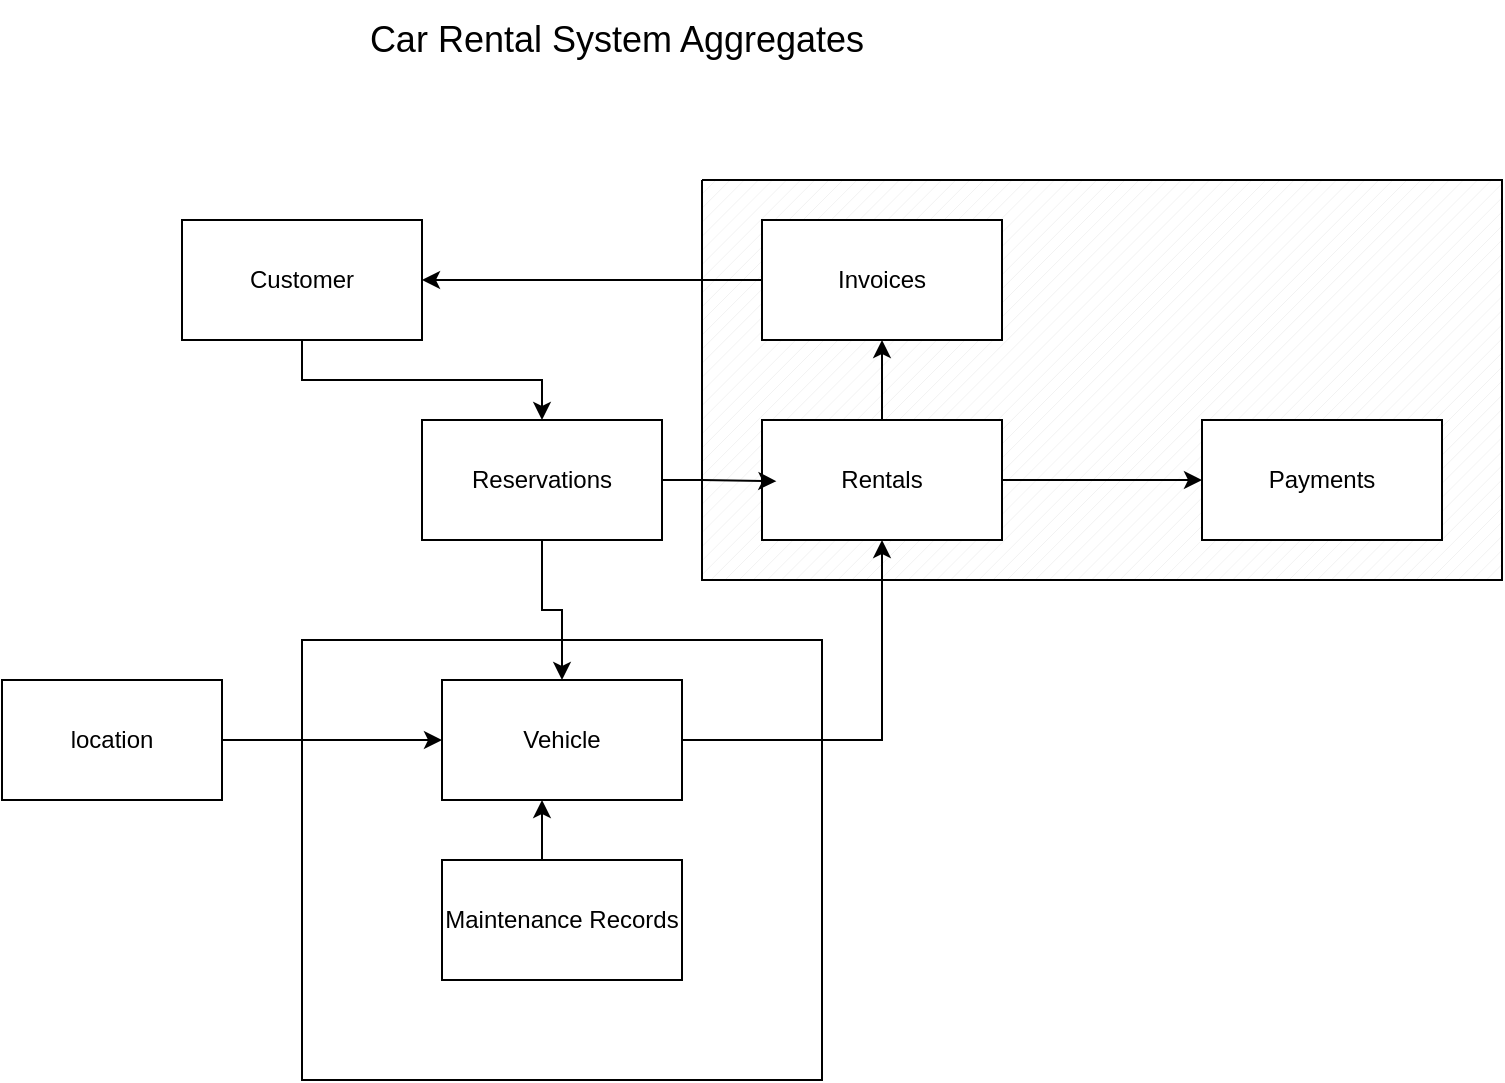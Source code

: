 <mxfile version="25.0.1">
  <diagram name="Page-1" id="zhAkto89bIDaMqRJ-LTr">
    <mxGraphModel dx="1785" dy="310" grid="1" gridSize="10" guides="1" tooltips="1" connect="1" arrows="1" fold="1" page="1" pageScale="1" pageWidth="850" pageHeight="1100" math="0" shadow="0">
      <root>
        <mxCell id="0" />
        <mxCell id="1" parent="0" />
        <mxCell id="pe1t7OmNn8GMrvqhE_P7-25" value="" style="verticalLabelPosition=bottom;verticalAlign=top;html=1;shape=mxgraph.basic.patternFillRect;fillStyle=diag;step=5;fillStrokeWidth=0.2;fillStrokeColor=#dddddd;" vertex="1" parent="1">
          <mxGeometry x="300" y="260" width="400" height="200" as="geometry" />
        </mxCell>
        <mxCell id="pe1t7OmNn8GMrvqhE_P7-22" value="" style="rounded=0;whiteSpace=wrap;html=1;dotted=1" vertex="1" parent="1">
          <mxGeometry x="100" y="490" width="260" height="220" as="geometry" />
        </mxCell>
        <mxCell id="pe1t7OmNn8GMrvqhE_P7-1" value="&lt;font style=&quot;font-size: 18px;&quot;&gt;Car Rental System Aggregates&lt;/font&gt;" style="text;html=1;align=center;verticalAlign=middle;whiteSpace=wrap;rounded=0;" vertex="1" parent="1">
          <mxGeometry x="-5" y="170" width="525" height="40" as="geometry" />
        </mxCell>
        <mxCell id="pe1t7OmNn8GMrvqhE_P7-29" style="edgeStyle=orthogonalEdgeStyle;rounded=0;orthogonalLoop=1;jettySize=auto;html=1;entryX=0.5;entryY=0;entryDx=0;entryDy=0;" edge="1" parent="1" source="pe1t7OmNn8GMrvqhE_P7-2" target="pe1t7OmNn8GMrvqhE_P7-3">
          <mxGeometry relative="1" as="geometry" />
        </mxCell>
        <mxCell id="pe1t7OmNn8GMrvqhE_P7-2" value="Customer" style="rounded=0;whiteSpace=wrap;html=1;" vertex="1" parent="1">
          <mxGeometry x="40" y="280" width="120" height="60" as="geometry" />
        </mxCell>
        <mxCell id="pe1t7OmNn8GMrvqhE_P7-33" style="edgeStyle=orthogonalEdgeStyle;rounded=0;orthogonalLoop=1;jettySize=auto;html=1;" edge="1" parent="1" source="pe1t7OmNn8GMrvqhE_P7-3" target="pe1t7OmNn8GMrvqhE_P7-5">
          <mxGeometry relative="1" as="geometry" />
        </mxCell>
        <mxCell id="pe1t7OmNn8GMrvqhE_P7-3" value="Reservations" style="rounded=0;whiteSpace=wrap;html=1;" vertex="1" parent="1">
          <mxGeometry x="160" y="380" width="120" height="60" as="geometry" />
        </mxCell>
        <mxCell id="pe1t7OmNn8GMrvqhE_P7-14" style="edgeStyle=orthogonalEdgeStyle;rounded=0;orthogonalLoop=1;jettySize=auto;html=1;entryX=0.5;entryY=1;entryDx=0;entryDy=0;" edge="1" parent="1" source="pe1t7OmNn8GMrvqhE_P7-4" target="pe1t7OmNn8GMrvqhE_P7-13">
          <mxGeometry relative="1" as="geometry" />
        </mxCell>
        <mxCell id="pe1t7OmNn8GMrvqhE_P7-18" style="edgeStyle=orthogonalEdgeStyle;rounded=0;orthogonalLoop=1;jettySize=auto;html=1;entryX=0;entryY=0.5;entryDx=0;entryDy=0;" edge="1" parent="1" source="pe1t7OmNn8GMrvqhE_P7-4" target="pe1t7OmNn8GMrvqhE_P7-9">
          <mxGeometry relative="1" as="geometry" />
        </mxCell>
        <mxCell id="pe1t7OmNn8GMrvqhE_P7-4" value="Rentals" style="rounded=0;whiteSpace=wrap;html=1;" vertex="1" parent="1">
          <mxGeometry x="330" y="380" width="120" height="60" as="geometry" />
        </mxCell>
        <mxCell id="pe1t7OmNn8GMrvqhE_P7-7" style="edgeStyle=orthogonalEdgeStyle;rounded=0;orthogonalLoop=1;jettySize=auto;html=1;entryX=0.5;entryY=1;entryDx=0;entryDy=0;" edge="1" parent="1" source="pe1t7OmNn8GMrvqhE_P7-5" target="pe1t7OmNn8GMrvqhE_P7-4">
          <mxGeometry relative="1" as="geometry" />
        </mxCell>
        <mxCell id="pe1t7OmNn8GMrvqhE_P7-5" value="Vehicle" style="rounded=0;whiteSpace=wrap;html=1;" vertex="1" parent="1">
          <mxGeometry x="170" y="510" width="120" height="60" as="geometry" />
        </mxCell>
        <mxCell id="pe1t7OmNn8GMrvqhE_P7-9" value="Payments" style="rounded=0;whiteSpace=wrap;html=1;" vertex="1" parent="1">
          <mxGeometry x="550" y="380" width="120" height="60" as="geometry" />
        </mxCell>
        <mxCell id="pe1t7OmNn8GMrvqhE_P7-10" value="Maintenance Records" style="rounded=0;whiteSpace=wrap;html=1;" vertex="1" parent="1">
          <mxGeometry x="170" y="600" width="120" height="60" as="geometry" />
        </mxCell>
        <mxCell id="pe1t7OmNn8GMrvqhE_P7-12" value="" style="endArrow=classic;html=1;rounded=0;" edge="1" parent="1">
          <mxGeometry width="50" height="50" relative="1" as="geometry">
            <mxPoint x="220" y="600" as="sourcePoint" />
            <mxPoint x="220" y="570" as="targetPoint" />
          </mxGeometry>
        </mxCell>
        <mxCell id="pe1t7OmNn8GMrvqhE_P7-17" value="" style="edgeStyle=orthogonalEdgeStyle;rounded=0;orthogonalLoop=1;jettySize=auto;html=1;" edge="1" parent="1" source="pe1t7OmNn8GMrvqhE_P7-13" target="pe1t7OmNn8GMrvqhE_P7-2">
          <mxGeometry relative="1" as="geometry" />
        </mxCell>
        <mxCell id="pe1t7OmNn8GMrvqhE_P7-13" value="Invoices" style="rounded=0;whiteSpace=wrap;html=1;" vertex="1" parent="1">
          <mxGeometry x="330" y="280" width="120" height="60" as="geometry" />
        </mxCell>
        <mxCell id="pe1t7OmNn8GMrvqhE_P7-20" style="edgeStyle=orthogonalEdgeStyle;rounded=0;orthogonalLoop=1;jettySize=auto;html=1;" edge="1" parent="1" source="pe1t7OmNn8GMrvqhE_P7-19" target="pe1t7OmNn8GMrvqhE_P7-5">
          <mxGeometry relative="1" as="geometry" />
        </mxCell>
        <mxCell id="pe1t7OmNn8GMrvqhE_P7-19" value="location" style="rounded=0;whiteSpace=wrap;html=1;" vertex="1" parent="1">
          <mxGeometry x="-50" y="510" width="110" height="60" as="geometry" />
        </mxCell>
        <mxCell id="pe1t7OmNn8GMrvqhE_P7-30" style="edgeStyle=orthogonalEdgeStyle;rounded=0;orthogonalLoop=1;jettySize=auto;html=1;entryX=0.093;entryY=0.753;entryDx=0;entryDy=0;entryPerimeter=0;" edge="1" parent="1" source="pe1t7OmNn8GMrvqhE_P7-3" target="pe1t7OmNn8GMrvqhE_P7-25">
          <mxGeometry relative="1" as="geometry" />
        </mxCell>
      </root>
    </mxGraphModel>
  </diagram>
</mxfile>
